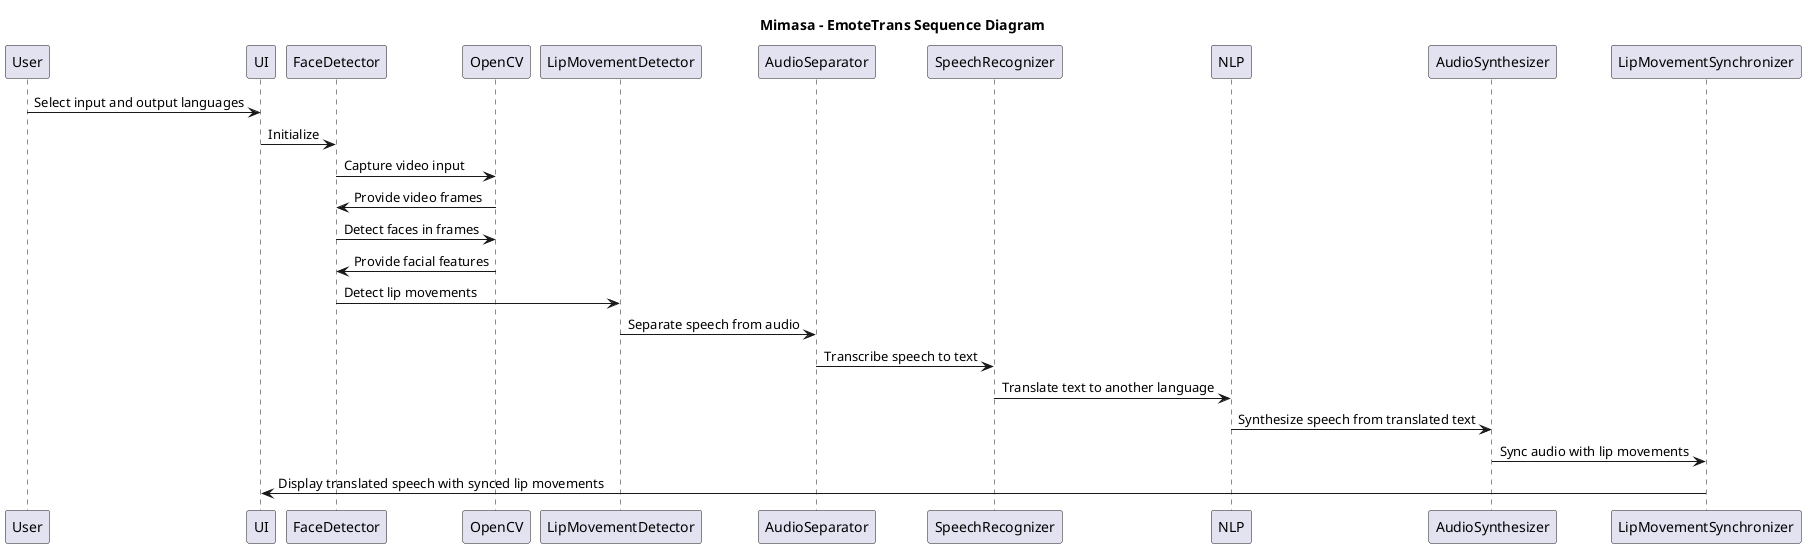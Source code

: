 @startuml Mimasa - EmoteTrans Sequence Diagram

title Mimasa - EmoteTrans Sequence Diagram

User -> UI: Select input and output languages
UI -> FaceDetector: Initialize
FaceDetector -> OpenCV: Capture video input
OpenCV -> FaceDetector: Provide video frames
FaceDetector -> OpenCV: Detect faces in frames
OpenCV -> FaceDetector: Provide facial features
FaceDetector -> LipMovementDetector: Detect lip movements
LipMovementDetector -> AudioSeparator: Separate speech from audio
AudioSeparator -> SpeechRecognizer: Transcribe speech to text
SpeechRecognizer -> NLP: Translate text to another language
NLP -> AudioSynthesizer: Synthesize speech from translated text
AudioSynthesizer -> LipMovementSynchronizer: Sync audio with lip movements
LipMovementSynchronizer -> UI: Display translated speech with synced lip movements

@enduml
